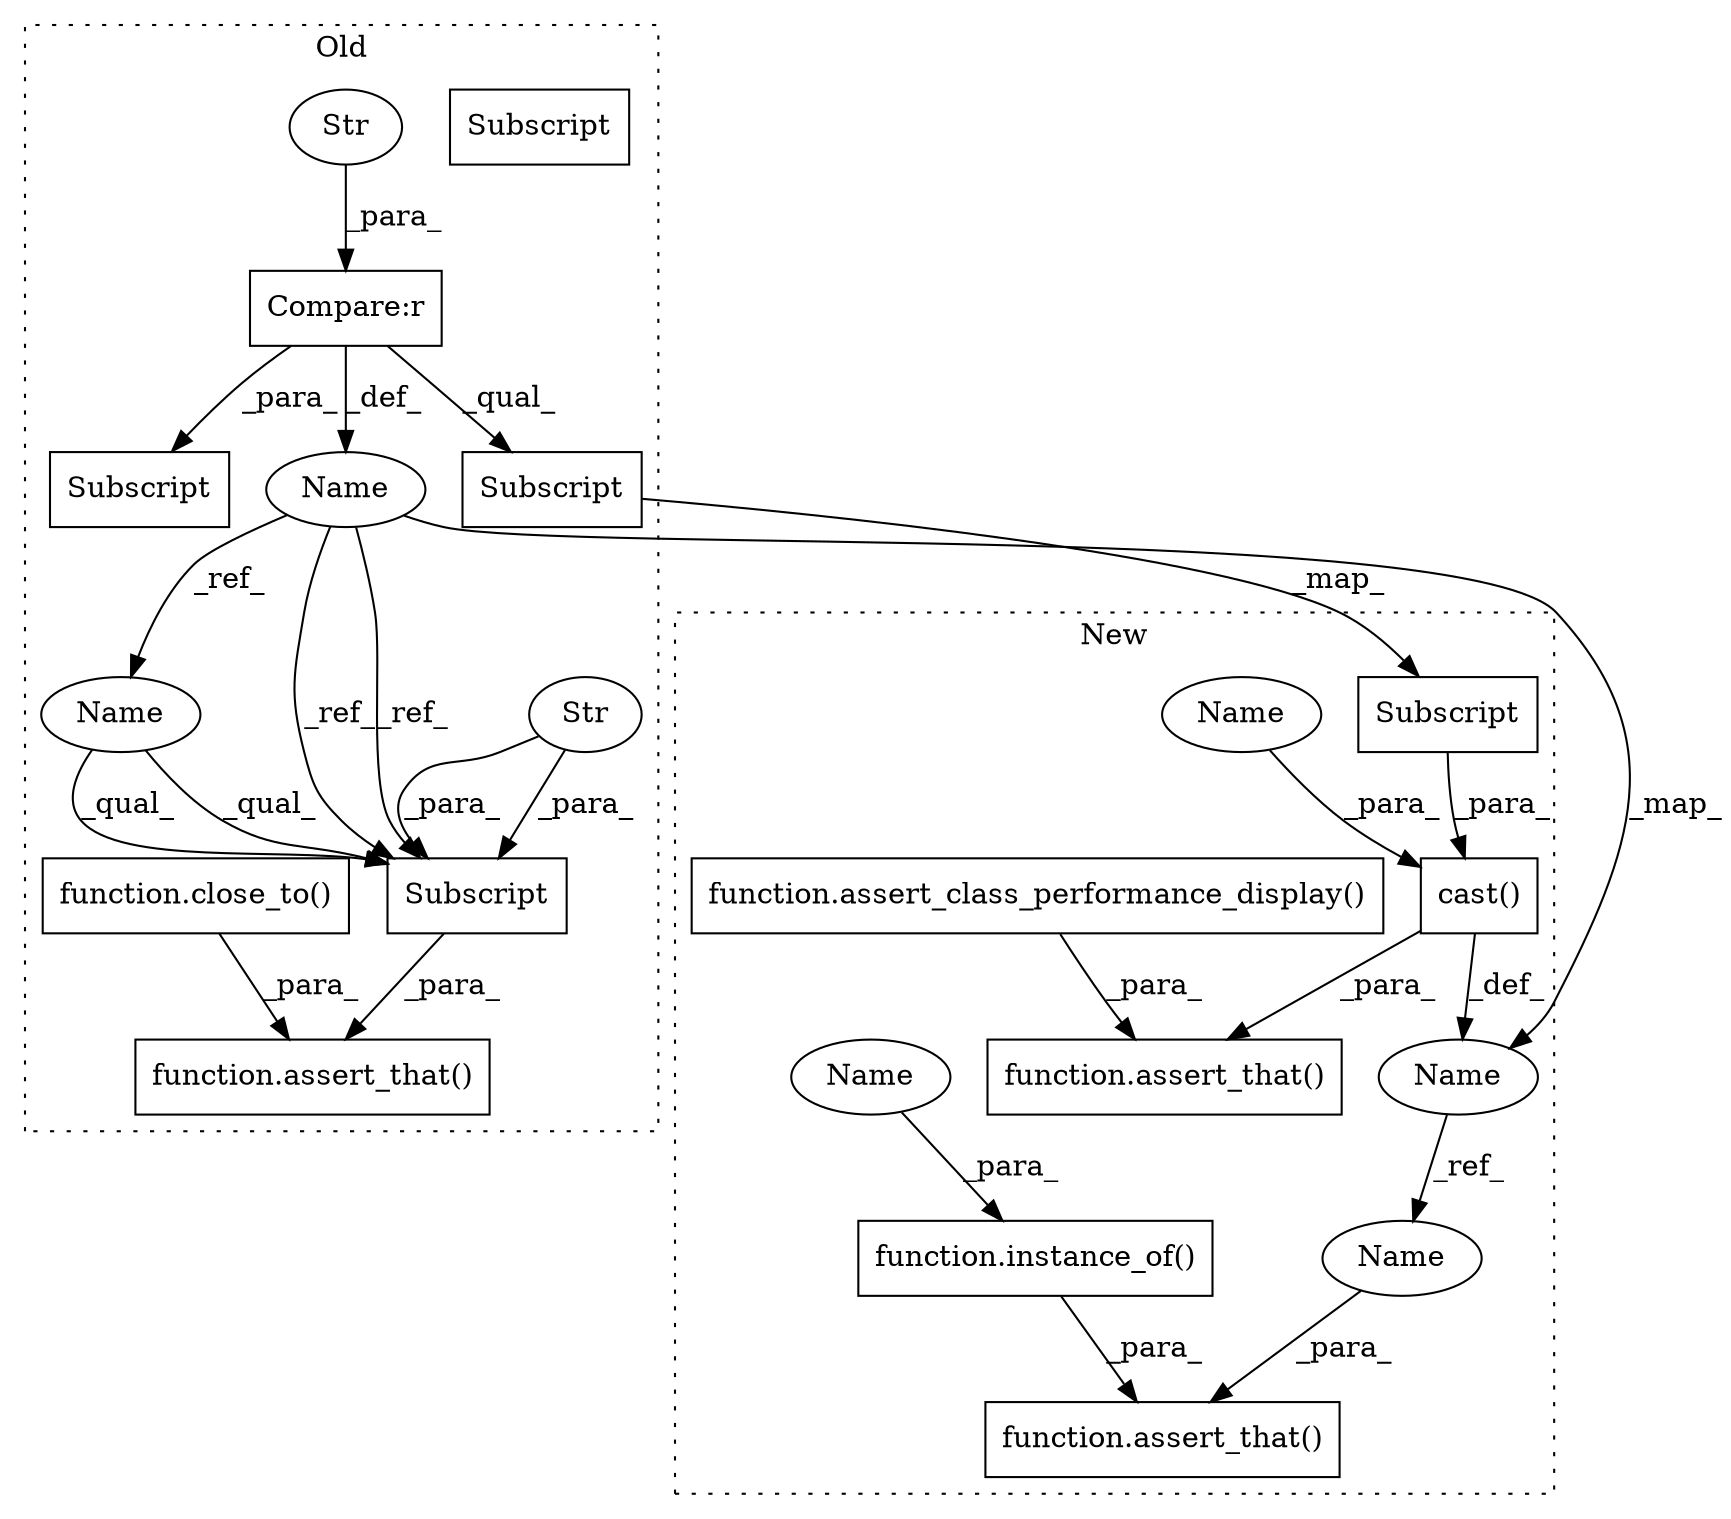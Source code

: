digraph G {
subgraph cluster0 {
1 [label="Subscript" a="63" s="4027,0" l="18,0" shape="box"];
3 [label="function.assert_that()" a="75" s="4015,4071" l="12,1" shape="box"];
5 [label="Str" a="66" s="4037" l="7" shape="ellipse"];
6 [label="Compare:r" a="40" s="3865" l="37" shape="box"];
7 [label="Subscript" a="63" s="3848,0" l="55,0" shape="box"];
8 [label="Str" a="66" s="3891" l="11" shape="ellipse"];
9 [label="function.close_to()" a="75" s="4047,4070" l="9,1" shape="box"];
12 [label="Name" a="87" s="3836" l="9" shape="ellipse"];
14 [label="Subscript" a="63" s="3848,0" l="103,0" shape="box"];
20 [label="Subscript" a="63" s="4027,0" l="18,0" shape="box"];
21 [label="Name" a="87" s="4027" l="9" shape="ellipse"];
label = "Old";
style="dotted";
}
subgraph cluster1 {
2 [label="function.instance_of()" a="75" s="5490,5512" l="12,1" shape="box"];
4 [label="function.assert_that()" a="75" s="5470,5513" l="12,1" shape="box"];
10 [label="cast()" a="75" s="5428,5464" l="7,1" shape="box"];
11 [label="function.assert_that()" a="75" s="5520,6376" l="12,1" shape="box"];
13 [label="Name" a="87" s="5419" l="6" shape="ellipse"];
15 [label="Subscript" a="63" s="5447,0" l="17,0" shape="box"];
16 [label="function.assert_class_performance_display()" a="75" s="5545" l="831" shape="box"];
17 [label="Name" a="87" s="5482" l="6" shape="ellipse"];
18 [label="Name" a="87" s="5435" l="10" shape="ellipse"];
19 [label="Name" a="87" s="5502" l="10" shape="ellipse"];
label = "New";
style="dotted";
}
2 -> 4 [label="_para_"];
5 -> 20 [label="_para_"];
5 -> 20 [label="_para_"];
6 -> 12 [label="_def_"];
6 -> 14 [label="_qual_"];
6 -> 7 [label="_para_"];
8 -> 6 [label="_para_"];
9 -> 3 [label="_para_"];
10 -> 11 [label="_para_"];
10 -> 13 [label="_def_"];
12 -> 20 [label="_ref_"];
12 -> 13 [label="_map_"];
12 -> 20 [label="_ref_"];
12 -> 21 [label="_ref_"];
13 -> 17 [label="_ref_"];
14 -> 15 [label="_map_"];
15 -> 10 [label="_para_"];
16 -> 11 [label="_para_"];
17 -> 4 [label="_para_"];
18 -> 10 [label="_para_"];
19 -> 2 [label="_para_"];
20 -> 3 [label="_para_"];
21 -> 20 [label="_qual_"];
21 -> 20 [label="_qual_"];
}